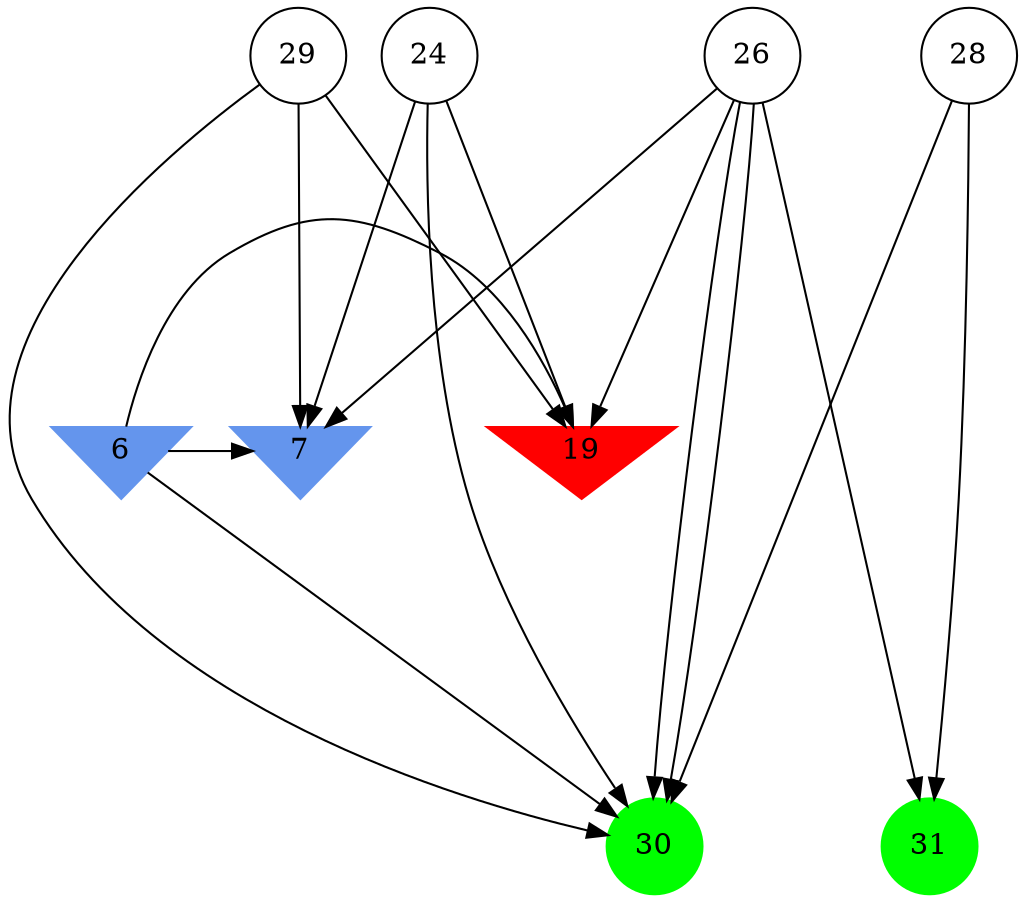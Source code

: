 digraph brain {
	ranksep=2.0;
	6 [shape=invtriangle,style=filled,color=cornflowerblue];
	7 [shape=invtriangle,style=filled,color=cornflowerblue];
	19 [shape=invtriangle,style=filled,color=red];
	24 [shape=circle,color=black];
	26 [shape=circle,color=black];
	28 [shape=circle,color=black];
	29 [shape=circle,color=black];
	30 [shape=circle,style=filled,color=green];
	31 [shape=circle,style=filled,color=green];
	26	->	7;
	26	->	30;
	26	->	19;
	6	->	7;
	6	->	30;
	6	->	19;
	29	->	7;
	29	->	30;
	29	->	19;
	24	->	7;
	24	->	30;
	24	->	19;
	26	->	30;
	26	->	31;
	28	->	30;
	28	->	31;
	{ rank=same; 6; 7; 19; }
	{ rank=same; 24; 26; 28; 29; }
	{ rank=same; 30; 31; }
}
